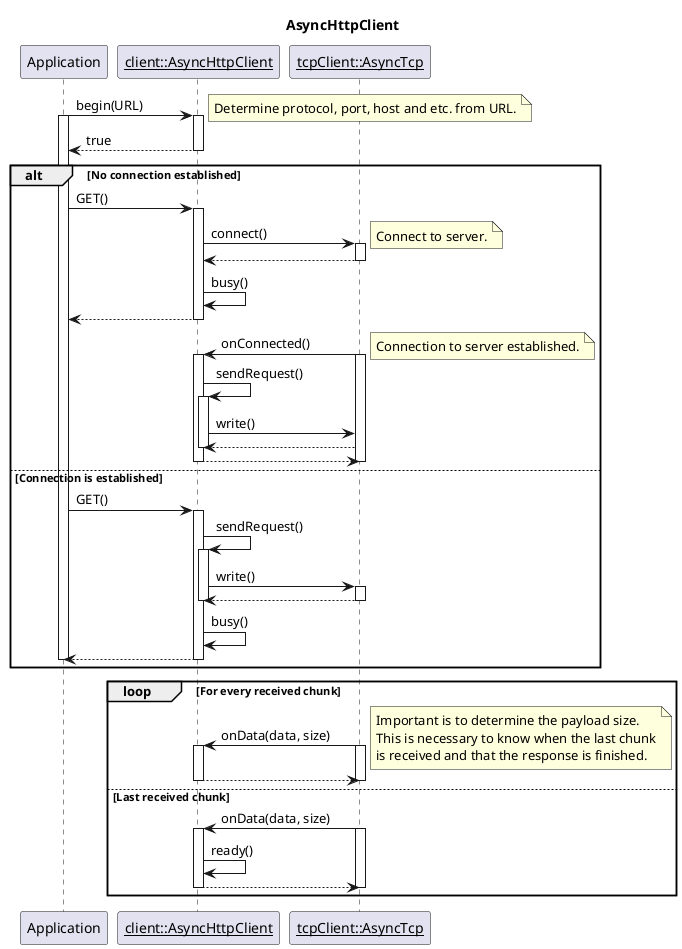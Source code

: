 @startuml

title "AsyncHttpClient"

participant "Application" as app
participant "__client::AsyncHttpClient__" as client
participant "__tcpClient::AsyncTcp__" as tcpClient

app -> client: begin(URL)
activate app
activate client
note right: Determine protocol, port, host and etc. from URL.
app <-- client: true
deactivate client

alt No connection established

    app -> client: GET()
    activate client
    client -> tcpClient: connect()
    note right: Connect to server.
    activate tcpClient
    client <-- tcpClient
    deactivate tcpClient
    client -> client: busy()
    app <-- client
    deactivate client

    client <- tcpClient: onConnected()
    note right
        Connection to server established.
    end note
    activate tcpClient
    activate client
    client -> client: sendRequest()
    activate client
    client -> tcpClient: write()
    client <-- tcpClient
    deactivate client
    client --> tcpClient
    deactivate client
    deactivate tcpClient

else Connection is established

    app -> client: GET()
    activate client
    client -> client: sendRequest()
    activate client
    client -> tcpClient: write()
    activate tcpClient
    client <-- tcpClient
    deactivate tcpClient
    deactivate client
    client -> client: busy()
    app <-- client
    deactivate client
    deactivate app

end alt

loop For every received chunk

client <- tcpClient: onData(data, size)
note right
    Important is to determine the payload size.
    This is necessary to know when the last chunk
    is received and that the response is finished.
end note
activate tcpClient
activate client
client --> tcpClient
deactivate client
deactivate tcpClient

else Last received chunk

client <- tcpClient: onData(data, size)
activate tcpClient
activate client
client -> client: ready()
client --> tcpClient
deactivate client
deactivate tcpClient

end loop

@enduml